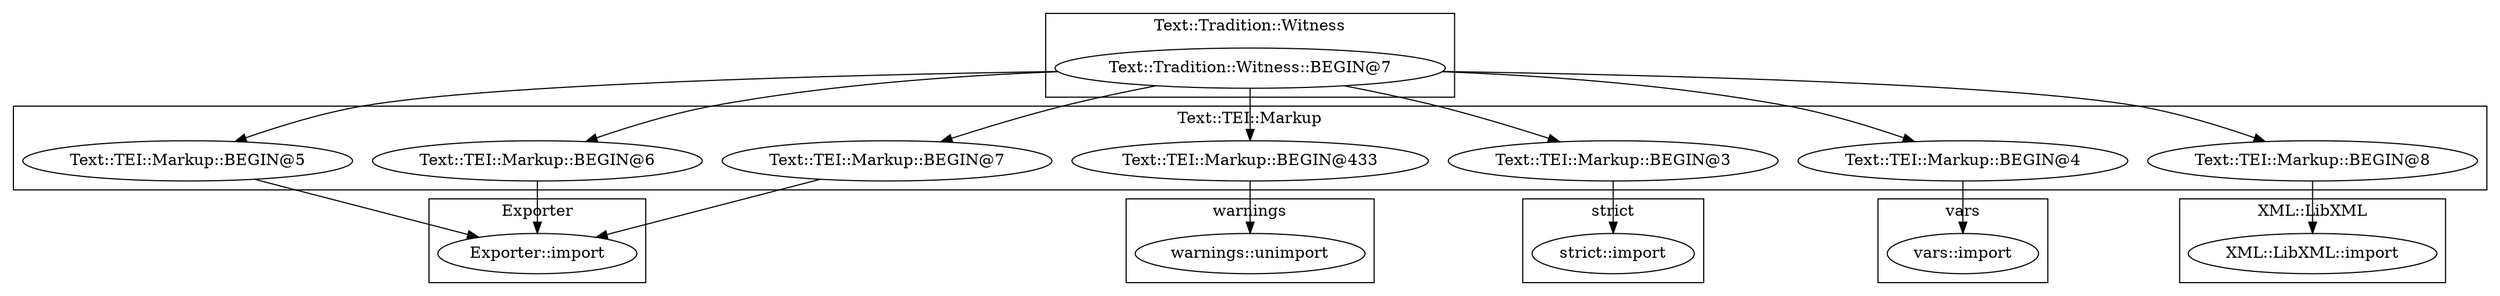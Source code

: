 digraph {
graph [overlap=false]
subgraph cluster_warnings {
	label="warnings";
	"warnings::unimport";
}
subgraph cluster_Text_Tradition_Witness {
	label="Text::Tradition::Witness";
	"Text::Tradition::Witness::BEGIN@7";
}
subgraph cluster_XML_LibXML {
	label="XML::LibXML";
	"XML::LibXML::import";
}
subgraph cluster_Exporter {
	label="Exporter";
	"Exporter::import";
}
subgraph cluster_Text_TEI_Markup {
	label="Text::TEI::Markup";
	"Text::TEI::Markup::BEGIN@7";
	"Text::TEI::Markup::BEGIN@433";
	"Text::TEI::Markup::BEGIN@3";
	"Text::TEI::Markup::BEGIN@6";
	"Text::TEI::Markup::BEGIN@4";
	"Text::TEI::Markup::BEGIN@8";
	"Text::TEI::Markup::BEGIN@5";
}
subgraph cluster_vars {
	label="vars";
	"vars::import";
}
subgraph cluster_strict {
	label="strict";
	"strict::import";
}
"Text::Tradition::Witness::BEGIN@7" -> "Text::TEI::Markup::BEGIN@6";
"Text::Tradition::Witness::BEGIN@7" -> "Text::TEI::Markup::BEGIN@433";
"Text::Tradition::Witness::BEGIN@7" -> "Text::TEI::Markup::BEGIN@4";
"Text::Tradition::Witness::BEGIN@7" -> "Text::TEI::Markup::BEGIN@7";
"Text::TEI::Markup::BEGIN@3" -> "strict::import";
"Text::Tradition::Witness::BEGIN@7" -> "Text::TEI::Markup::BEGIN@5";
"Text::TEI::Markup::BEGIN@6" -> "Exporter::import";
"Text::TEI::Markup::BEGIN@7" -> "Exporter::import";
"Text::TEI::Markup::BEGIN@5" -> "Exporter::import";
"Text::TEI::Markup::BEGIN@8" -> "XML::LibXML::import";
"Text::TEI::Markup::BEGIN@4" -> "vars::import";
"Text::TEI::Markup::BEGIN@433" -> "warnings::unimport";
"Text::Tradition::Witness::BEGIN@7" -> "Text::TEI::Markup::BEGIN@3";
"Text::Tradition::Witness::BEGIN@7" -> "Text::TEI::Markup::BEGIN@8";
}
